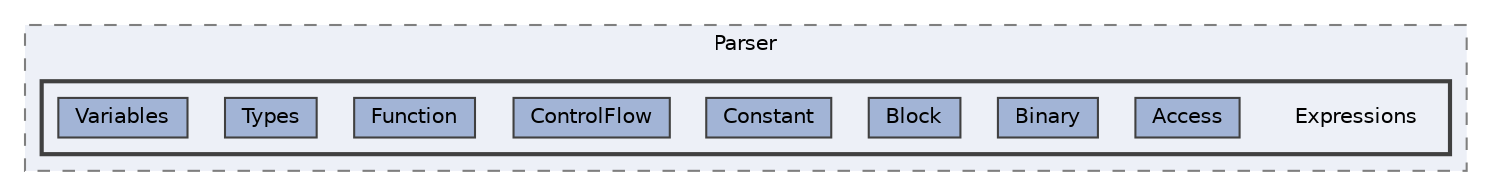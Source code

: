digraph "src/BadScript2/Parser/Expressions"
{
 // LATEX_PDF_SIZE
  bgcolor="transparent";
  edge [fontname=Helvetica,fontsize=10,labelfontname=Helvetica,labelfontsize=10];
  node [fontname=Helvetica,fontsize=10,shape=box,height=0.2,width=0.4];
  compound=true
  subgraph clusterdir_915b464dbd90f00b843c1e8daf896f4f {
    graph [ bgcolor="#edf0f7", pencolor="grey50", label="Parser", fontname=Helvetica,fontsize=10 style="filled,dashed", URL="dir_915b464dbd90f00b843c1e8daf896f4f.html",tooltip=""]
  subgraph clusterdir_04d5912ed1f39ca84a48cfcfcfa62da9 {
    graph [ bgcolor="#edf0f7", pencolor="grey25", label="", fontname=Helvetica,fontsize=10 style="filled,bold", URL="dir_04d5912ed1f39ca84a48cfcfcfa62da9.html",tooltip=""]
    dir_04d5912ed1f39ca84a48cfcfcfa62da9 [shape=plaintext, label="Expressions"];
  dir_01f119b33fb420de86cf237b27659b0a [label="Access", fillcolor="#a2b4d6", color="grey25", style="filled", URL="dir_01f119b33fb420de86cf237b27659b0a.html",tooltip=""];
  dir_ae419b47e56000aae839672ce3e2bac7 [label="Binary", fillcolor="#a2b4d6", color="grey25", style="filled", URL="dir_ae419b47e56000aae839672ce3e2bac7.html",tooltip=""];
  dir_1121a44fd70294406cbfc69219b8c250 [label="Block", fillcolor="#a2b4d6", color="grey25", style="filled", URL="dir_1121a44fd70294406cbfc69219b8c250.html",tooltip=""];
  dir_a2793c5e8d9489e3490f15e9ecc8589b [label="Constant", fillcolor="#a2b4d6", color="grey25", style="filled", URL="dir_a2793c5e8d9489e3490f15e9ecc8589b.html",tooltip=""];
  dir_08144c8ae62e9add65f246008fa58591 [label="ControlFlow", fillcolor="#a2b4d6", color="grey25", style="filled", URL="dir_08144c8ae62e9add65f246008fa58591.html",tooltip=""];
  dir_7cfefa98a991f5fe19a77986b4fdc0ed [label="Function", fillcolor="#a2b4d6", color="grey25", style="filled", URL="dir_7cfefa98a991f5fe19a77986b4fdc0ed.html",tooltip=""];
  dir_58e4bada39ca5b3287f9c3905703a8be [label="Types", fillcolor="#a2b4d6", color="grey25", style="filled", URL="dir_58e4bada39ca5b3287f9c3905703a8be.html",tooltip=""];
  dir_37168cc4bcde3df73397bc319ce3d9b7 [label="Variables", fillcolor="#a2b4d6", color="grey25", style="filled", URL="dir_37168cc4bcde3df73397bc319ce3d9b7.html",tooltip=""];
  }
  }
}
